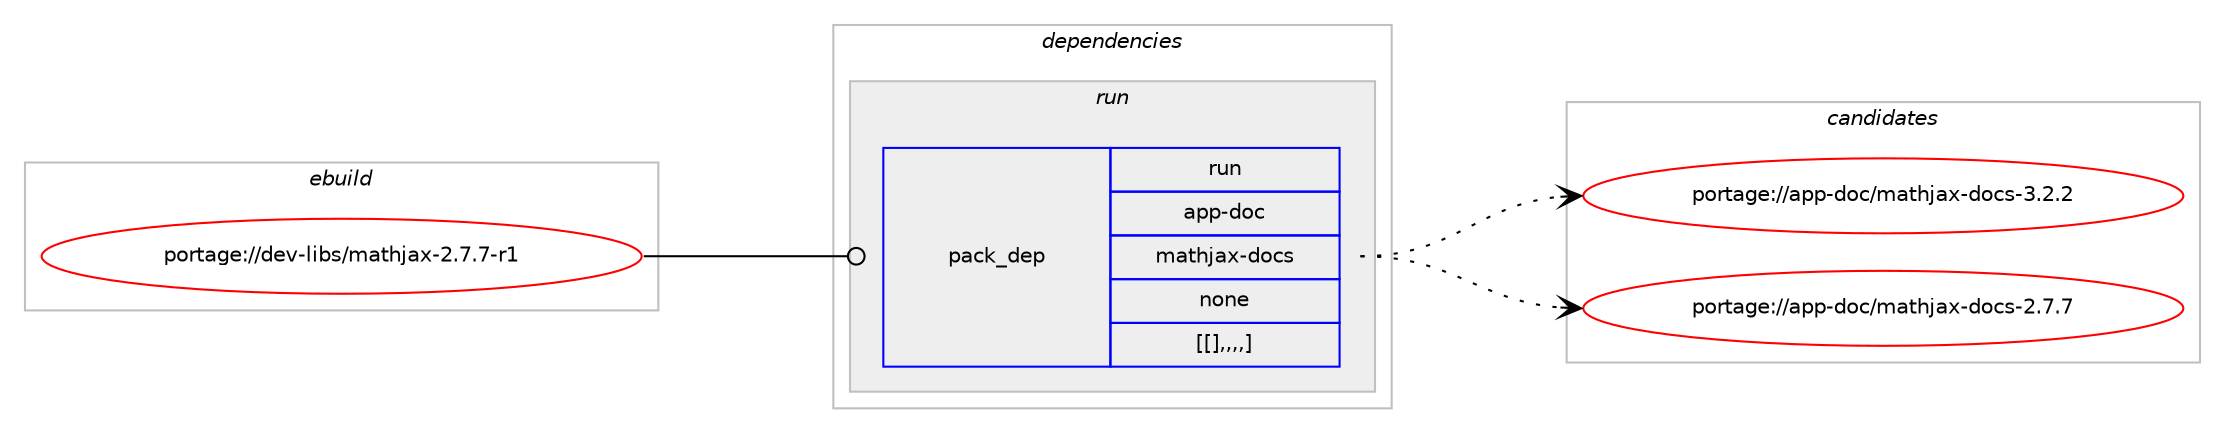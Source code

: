 digraph prolog {

# *************
# Graph options
# *************

newrank=true;
concentrate=true;
compound=true;
graph [rankdir=LR,fontname=Helvetica,fontsize=10,ranksep=1.5];#, ranksep=2.5, nodesep=0.2];
edge  [arrowhead=vee];
node  [fontname=Helvetica,fontsize=10];

# **********
# The ebuild
# **********

subgraph cluster_leftcol {
color=gray;
label=<<i>ebuild</i>>;
id [label="portage://dev-libs/mathjax-2.7.7-r1", color=red, width=4, href="../dev-libs/mathjax-2.7.7-r1.svg"];
}

# ****************
# The dependencies
# ****************

subgraph cluster_midcol {
color=gray;
label=<<i>dependencies</i>>;
subgraph cluster_compile {
fillcolor="#eeeeee";
style=filled;
label=<<i>compile</i>>;
}
subgraph cluster_compileandrun {
fillcolor="#eeeeee";
style=filled;
label=<<i>compile and run</i>>;
}
subgraph cluster_run {
fillcolor="#eeeeee";
style=filled;
label=<<i>run</i>>;
subgraph pack83908 {
dependency113157 [label=<<TABLE BORDER="0" CELLBORDER="1" CELLSPACING="0" CELLPADDING="4" WIDTH="220"><TR><TD ROWSPAN="6" CELLPADDING="30">pack_dep</TD></TR><TR><TD WIDTH="110">run</TD></TR><TR><TD>app-doc</TD></TR><TR><TD>mathjax-docs</TD></TR><TR><TD>none</TD></TR><TR><TD>[[],,,,]</TD></TR></TABLE>>, shape=none, color=blue];
}
id:e -> dependency113157:w [weight=20,style="solid",arrowhead="odot"];
}
}

# **************
# The candidates
# **************

subgraph cluster_choices {
rank=same;
color=gray;
label=<<i>candidates</i>>;

subgraph choice83908 {
color=black;
nodesep=1;
choice9711211245100111994710997116104106971204510011199115455146504650 [label="portage://app-doc/mathjax-docs-3.2.2", color=red, width=4,href="../app-doc/mathjax-docs-3.2.2.svg"];
choice9711211245100111994710997116104106971204510011199115455046554655 [label="portage://app-doc/mathjax-docs-2.7.7", color=red, width=4,href="../app-doc/mathjax-docs-2.7.7.svg"];
dependency113157:e -> choice9711211245100111994710997116104106971204510011199115455146504650:w [style=dotted,weight="100"];
dependency113157:e -> choice9711211245100111994710997116104106971204510011199115455046554655:w [style=dotted,weight="100"];
}
}

}
